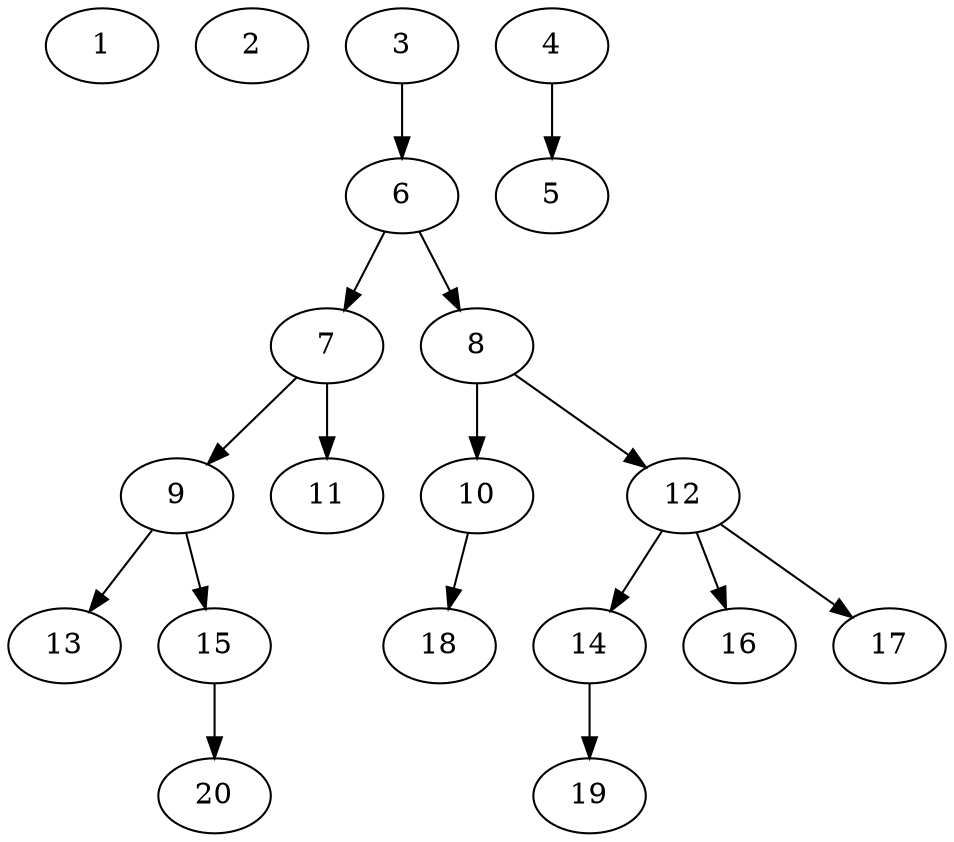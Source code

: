 // DAG automatically generated by daggen at Tue Mar 26 12:36:40 2019
// daggen-master/daggen -n 20 --fat 0.4 --density 0.2 --regular 0.2 --jump 2 --minalpha 20 --maxalpha 150 --dot -o test.dot 
digraph G {
  1 [size="782757789696", alpha="78.13"]
  2 [size="1888768669", alpha="81.88"]
  3 [size="57960447492", alpha="23.31"]
  3 -> 6 [size ="134217728"]
  4 [size="44375125956", alpha="112.27"]
  4 -> 5 [size ="209715200"]
  5 [size="18747897740", alpha="72.95"]
  6 [size="39583700778", alpha="31.65"]
  6 -> 7 [size ="33554432"]
  6 -> 8 [size ="33554432"]
  7 [size="1073741824000", alpha="112.63"]
  7 -> 9 [size ="838860800"]
  7 -> 11 [size ="838860800"]
  8 [size="70479482748", alpha="39.24"]
  8 -> 10 [size ="134217728"]
  8 -> 12 [size ="134217728"]
  9 [size="8589934592", alpha="75.34"]
  9 -> 13 [size ="33554432"]
  9 -> 15 [size ="33554432"]
  10 [size="555382369464", alpha="25.53"]
  10 -> 18 [size ="536870912"]
  11 [size="624347037964", alpha="31.36"]
  12 [size="419439777192", alpha="48.48"]
  12 -> 14 [size ="411041792"]
  12 -> 16 [size ="411041792"]
  12 -> 17 [size ="411041792"]
  13 [size="17089039968", alpha="94.11"]
  14 [size="763670689704", alpha="101.62"]
  14 -> 19 [size ="536870912"]
  15 [size="101295531729", alpha="78.57"]
  15 -> 20 [size ="75497472"]
  16 [size="3384936632", alpha="47.18"]
  17 [size="97399653596", alpha="34.83"]
  18 [size="549755813888", alpha="85.96"]
  19 [size="28991029248", alpha="131.62"]
  20 [size="536015099759", alpha="62.56"]
}